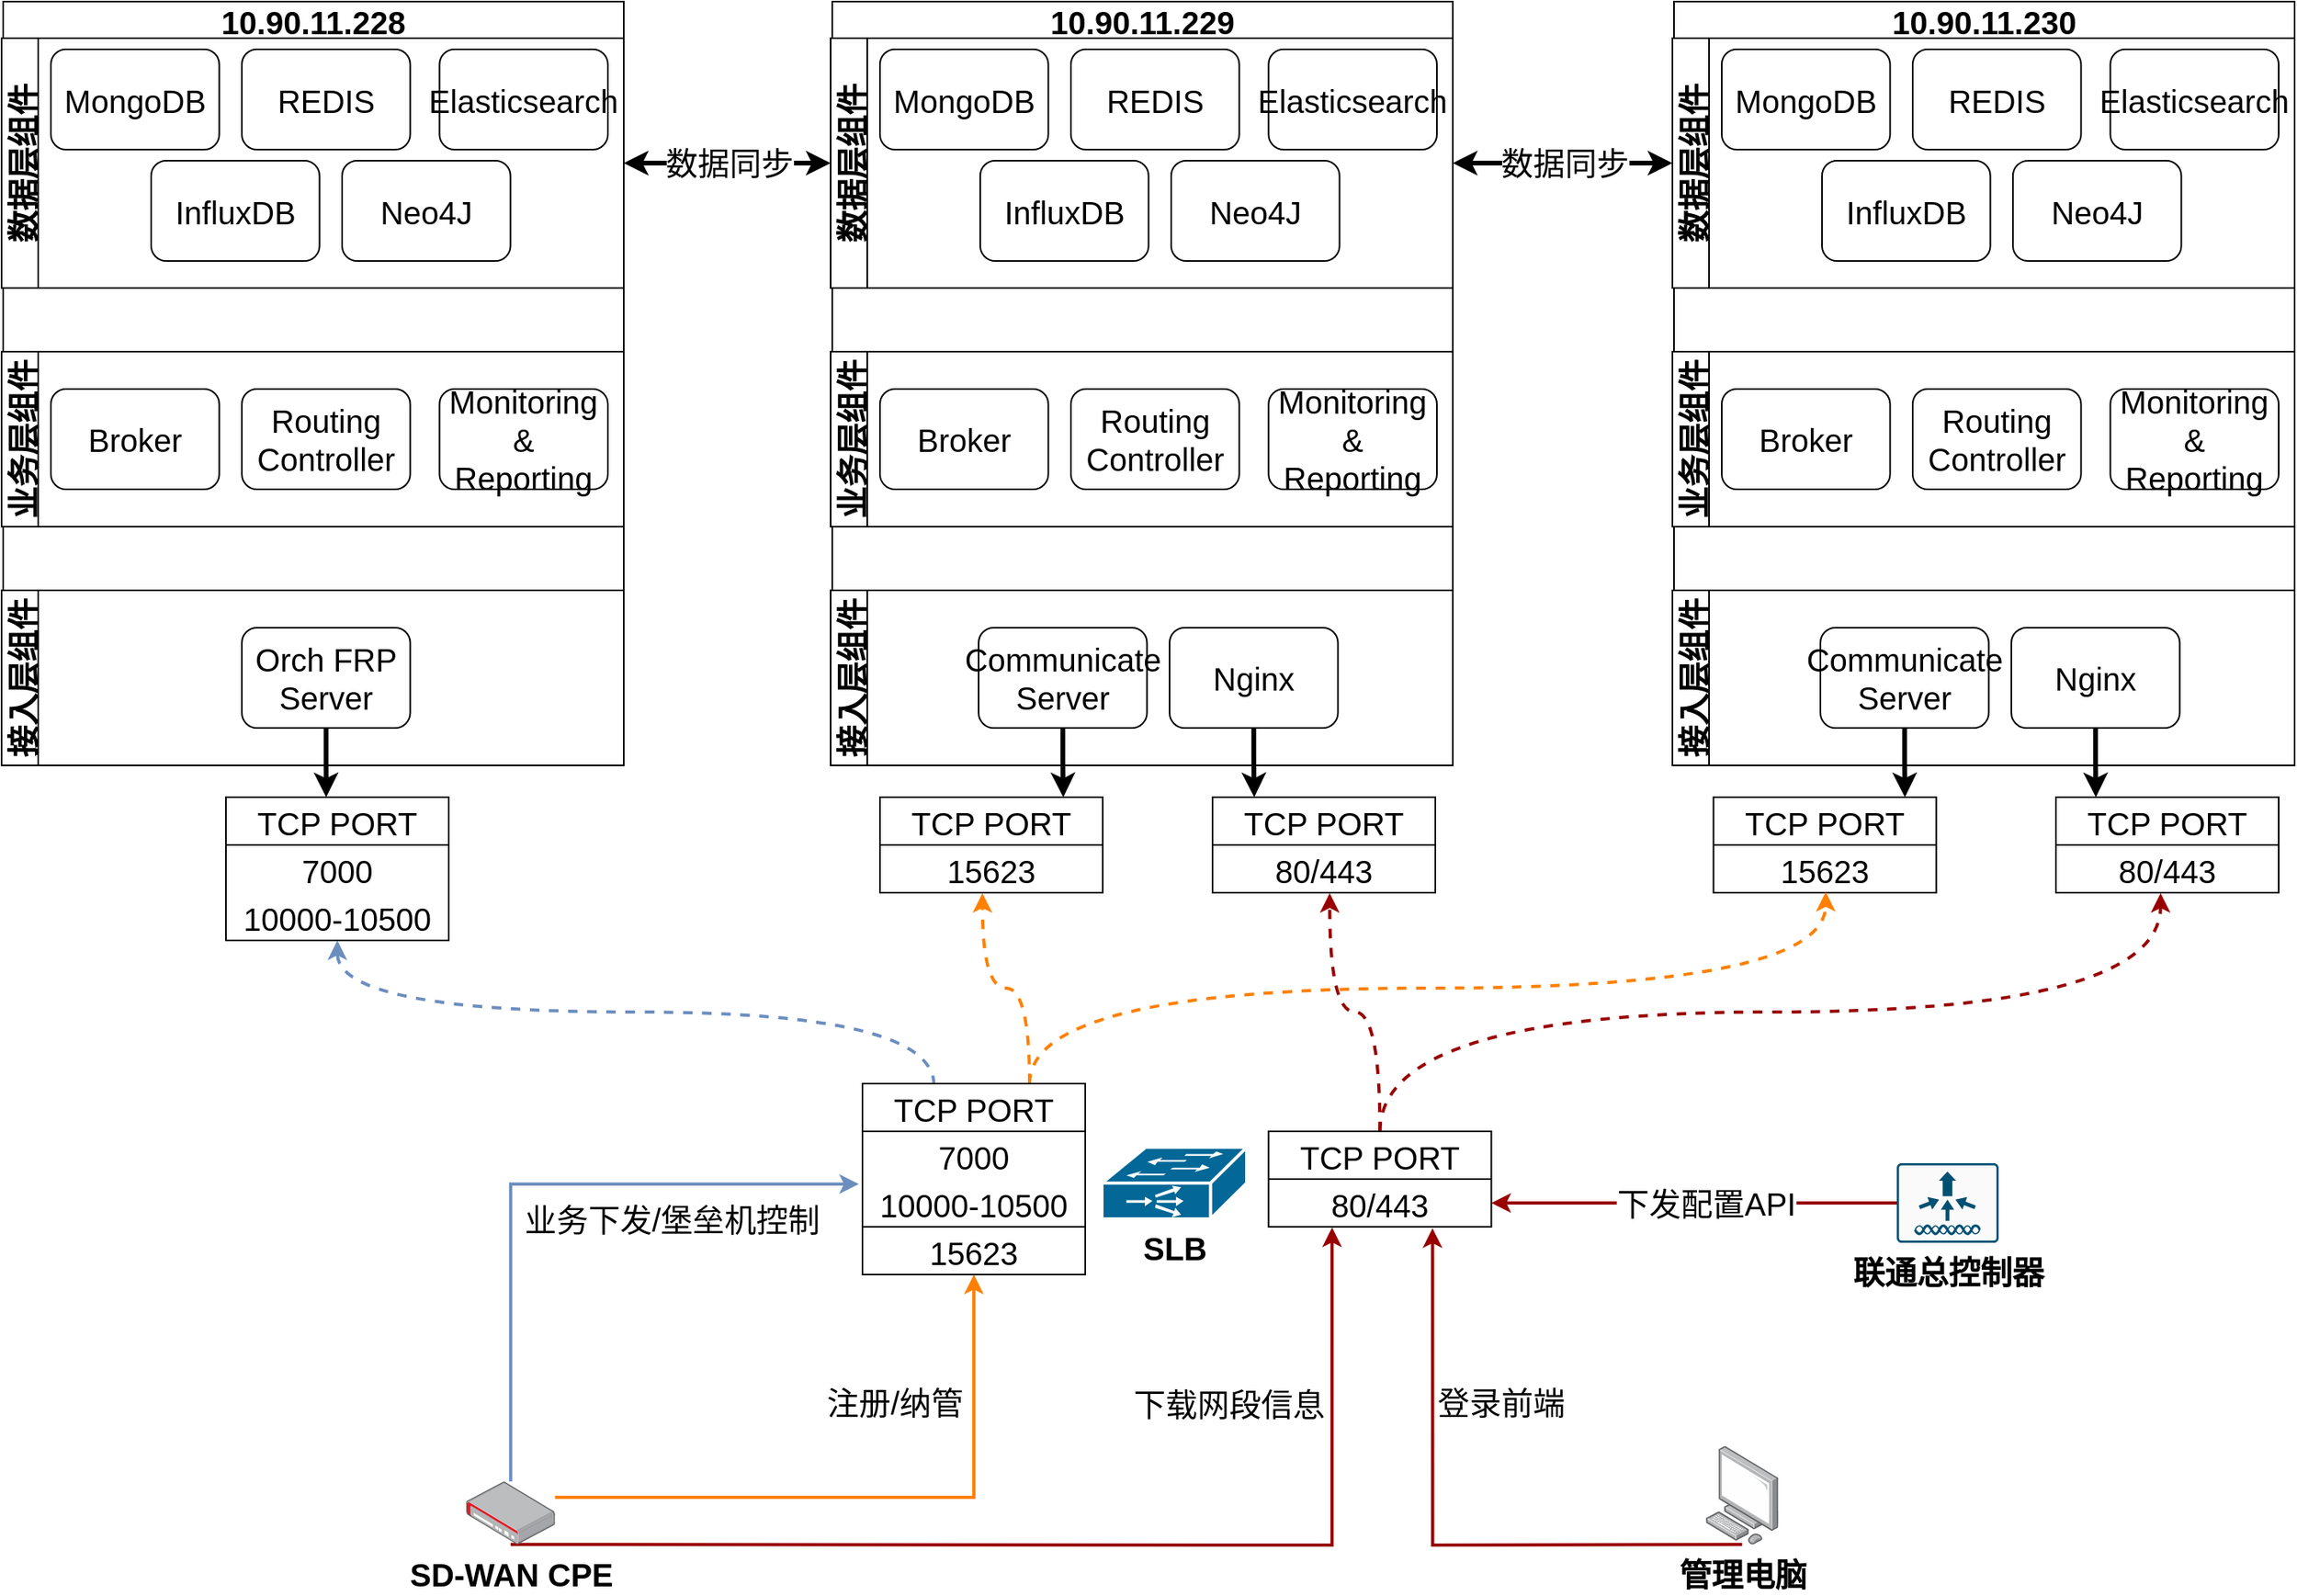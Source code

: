 <mxfile version="16.2.4" type="github" pages="2">
  <diagram id="iCxHkH0ye4skaw0CeFtn" name="Page-1">
    <mxGraphModel dx="2705" dy="1229" grid="1" gridSize="10" guides="1" tooltips="1" connect="1" arrows="1" fold="1" page="1" pageScale="1" pageWidth="827" pageHeight="1169" math="0" shadow="0">
      <root>
        <mxCell id="0" />
        <mxCell id="1" parent="0" />
        <mxCell id="NFXXbQDE4Z7tO0__Q5_t-3" value="10.90.11.229" style="swimlane;fontSize=20;align=center;" vertex="1" parent="1">
          <mxGeometry x="-239" y="270" width="390" height="480" as="geometry" />
        </mxCell>
        <mxCell id="NFXXbQDE4Z7tO0__Q5_t-4" value="数据层组件" style="swimlane;horizontal=0;fontSize=20;align=center;" vertex="1" parent="NFXXbQDE4Z7tO0__Q5_t-3">
          <mxGeometry x="-1" y="23" width="391" height="157" as="geometry" />
        </mxCell>
        <mxCell id="NFXXbQDE4Z7tO0__Q5_t-2" value="MongoDB" style="rounded=1;whiteSpace=wrap;html=1;fontSize=20;align=center;" vertex="1" parent="NFXXbQDE4Z7tO0__Q5_t-4">
          <mxGeometry x="31" y="7" width="105.791" height="63" as="geometry" />
        </mxCell>
        <mxCell id="NFXXbQDE4Z7tO0__Q5_t-9" value="REDIS" style="rounded=1;whiteSpace=wrap;html=1;fontSize=20;align=center;" vertex="1" parent="NFXXbQDE4Z7tO0__Q5_t-4">
          <mxGeometry x="150.999" y="7" width="105.791" height="63" as="geometry" />
        </mxCell>
        <mxCell id="NFXXbQDE4Z7tO0__Q5_t-11" value="Elasticsearch" style="rounded=1;whiteSpace=wrap;html=1;fontSize=20;align=center;" vertex="1" parent="NFXXbQDE4Z7tO0__Q5_t-4">
          <mxGeometry x="275.209" y="7" width="105.791" height="63" as="geometry" />
        </mxCell>
        <mxCell id="NFXXbQDE4Z7tO0__Q5_t-13" value="InfluxDB" style="rounded=1;whiteSpace=wrap;html=1;fontSize=20;align=center;" vertex="1" parent="NFXXbQDE4Z7tO0__Q5_t-4">
          <mxGeometry x="94" y="77" width="105.791" height="63" as="geometry" />
        </mxCell>
        <mxCell id="NFXXbQDE4Z7tO0__Q5_t-14" value="Neo4J" style="rounded=1;whiteSpace=wrap;html=1;fontSize=20;align=center;" vertex="1" parent="NFXXbQDE4Z7tO0__Q5_t-4">
          <mxGeometry x="213.999" y="77" width="105.791" height="63" as="geometry" />
        </mxCell>
        <mxCell id="NFXXbQDE4Z7tO0__Q5_t-15" value="业务层组件" style="swimlane;horizontal=0;fontSize=20;align=center;" vertex="1" parent="NFXXbQDE4Z7tO0__Q5_t-3">
          <mxGeometry x="-1" y="220" width="391" height="110" as="geometry" />
        </mxCell>
        <mxCell id="NFXXbQDE4Z7tO0__Q5_t-16" value="Broker" style="rounded=1;whiteSpace=wrap;html=1;fontSize=20;align=center;" vertex="1" parent="NFXXbQDE4Z7tO0__Q5_t-15">
          <mxGeometry x="31" y="23.5" width="105.791" height="63" as="geometry" />
        </mxCell>
        <mxCell id="NFXXbQDE4Z7tO0__Q5_t-17" value="Routing&lt;br style=&quot;font-size: 20px;&quot;&gt;Controller" style="rounded=1;whiteSpace=wrap;html=1;fontSize=20;align=center;" vertex="1" parent="NFXXbQDE4Z7tO0__Q5_t-15">
          <mxGeometry x="150.999" y="23.5" width="105.791" height="63" as="geometry" />
        </mxCell>
        <mxCell id="NFXXbQDE4Z7tO0__Q5_t-18" value="Monitoring &amp;amp;&lt;br style=&quot;font-size: 20px;&quot;&gt;Reporting" style="rounded=1;whiteSpace=wrap;html=1;fontSize=20;align=center;" vertex="1" parent="NFXXbQDE4Z7tO0__Q5_t-15">
          <mxGeometry x="275.209" y="23.5" width="105.791" height="63" as="geometry" />
        </mxCell>
        <mxCell id="NFXXbQDE4Z7tO0__Q5_t-21" value="接入层组件" style="swimlane;horizontal=0;fontSize=20;align=center;" vertex="1" parent="NFXXbQDE4Z7tO0__Q5_t-3">
          <mxGeometry x="-1" y="370" width="391" height="110" as="geometry" />
        </mxCell>
        <mxCell id="NFXXbQDE4Z7tO0__Q5_t-22" value="Communicate&lt;br style=&quot;font-size: 20px;&quot;&gt;Server" style="rounded=1;whiteSpace=wrap;html=1;fontSize=20;align=center;" vertex="1" parent="NFXXbQDE4Z7tO0__Q5_t-21">
          <mxGeometry x="93" y="23.5" width="105.791" height="63" as="geometry" />
        </mxCell>
        <mxCell id="NFXXbQDE4Z7tO0__Q5_t-23" value="Nginx" style="rounded=1;whiteSpace=wrap;html=1;fontSize=20;align=center;" vertex="1" parent="NFXXbQDE4Z7tO0__Q5_t-21">
          <mxGeometry x="212.999" y="23.5" width="105.791" height="63" as="geometry" />
        </mxCell>
        <mxCell id="NFXXbQDE4Z7tO0__Q5_t-25" value="10.90.11.228" style="swimlane;fontSize=20;align=center;" vertex="1" parent="1">
          <mxGeometry x="-760" y="270" width="390" height="480" as="geometry" />
        </mxCell>
        <mxCell id="NFXXbQDE4Z7tO0__Q5_t-26" value="数据层组件" style="swimlane;horizontal=0;fontSize=20;align=center;" vertex="1" parent="NFXXbQDE4Z7tO0__Q5_t-25">
          <mxGeometry x="-1" y="23" width="391" height="157" as="geometry" />
        </mxCell>
        <mxCell id="NFXXbQDE4Z7tO0__Q5_t-27" value="MongoDB" style="rounded=1;whiteSpace=wrap;html=1;fontSize=20;align=center;" vertex="1" parent="NFXXbQDE4Z7tO0__Q5_t-26">
          <mxGeometry x="31" y="7" width="105.791" height="63" as="geometry" />
        </mxCell>
        <mxCell id="NFXXbQDE4Z7tO0__Q5_t-28" value="REDIS" style="rounded=1;whiteSpace=wrap;html=1;fontSize=20;align=center;" vertex="1" parent="NFXXbQDE4Z7tO0__Q5_t-26">
          <mxGeometry x="150.999" y="7" width="105.791" height="63" as="geometry" />
        </mxCell>
        <mxCell id="NFXXbQDE4Z7tO0__Q5_t-29" value="Elasticsearch" style="rounded=1;whiteSpace=wrap;html=1;fontSize=20;align=center;" vertex="1" parent="NFXXbQDE4Z7tO0__Q5_t-26">
          <mxGeometry x="275.209" y="7" width="105.791" height="63" as="geometry" />
        </mxCell>
        <mxCell id="NFXXbQDE4Z7tO0__Q5_t-30" value="InfluxDB" style="rounded=1;whiteSpace=wrap;html=1;fontSize=20;align=center;" vertex="1" parent="NFXXbQDE4Z7tO0__Q5_t-26">
          <mxGeometry x="94" y="77" width="105.791" height="63" as="geometry" />
        </mxCell>
        <mxCell id="NFXXbQDE4Z7tO0__Q5_t-31" value="Neo4J" style="rounded=1;whiteSpace=wrap;html=1;fontSize=20;align=center;" vertex="1" parent="NFXXbQDE4Z7tO0__Q5_t-26">
          <mxGeometry x="213.999" y="77" width="105.791" height="63" as="geometry" />
        </mxCell>
        <mxCell id="NFXXbQDE4Z7tO0__Q5_t-32" value="业务层组件" style="swimlane;horizontal=0;fontSize=20;align=center;" vertex="1" parent="NFXXbQDE4Z7tO0__Q5_t-25">
          <mxGeometry x="-1" y="220" width="391" height="110" as="geometry" />
        </mxCell>
        <mxCell id="NFXXbQDE4Z7tO0__Q5_t-33" value="Broker" style="rounded=1;whiteSpace=wrap;html=1;fontSize=20;align=center;" vertex="1" parent="NFXXbQDE4Z7tO0__Q5_t-32">
          <mxGeometry x="31" y="23.5" width="105.791" height="63" as="geometry" />
        </mxCell>
        <mxCell id="NFXXbQDE4Z7tO0__Q5_t-34" value="Routing&lt;br style=&quot;font-size: 20px;&quot;&gt;Controller" style="rounded=1;whiteSpace=wrap;html=1;fontSize=20;align=center;" vertex="1" parent="NFXXbQDE4Z7tO0__Q5_t-32">
          <mxGeometry x="150.999" y="23.5" width="105.791" height="63" as="geometry" />
        </mxCell>
        <mxCell id="NFXXbQDE4Z7tO0__Q5_t-35" value="Monitoring &amp;amp;&lt;br style=&quot;font-size: 20px;&quot;&gt;Reporting" style="rounded=1;whiteSpace=wrap;html=1;fontSize=20;align=center;" vertex="1" parent="NFXXbQDE4Z7tO0__Q5_t-32">
          <mxGeometry x="275.209" y="23.5" width="105.791" height="63" as="geometry" />
        </mxCell>
        <mxCell id="NFXXbQDE4Z7tO0__Q5_t-36" value="接入层组件" style="swimlane;horizontal=0;fontSize=20;align=center;" vertex="1" parent="NFXXbQDE4Z7tO0__Q5_t-25">
          <mxGeometry x="-1" y="370" width="391" height="110" as="geometry" />
        </mxCell>
        <mxCell id="NFXXbQDE4Z7tO0__Q5_t-38" value="Orch FRP&lt;br style=&quot;font-size: 20px;&quot;&gt;Server" style="rounded=1;whiteSpace=wrap;html=1;fontSize=20;align=center;" vertex="1" parent="NFXXbQDE4Z7tO0__Q5_t-36">
          <mxGeometry x="150.999" y="23.5" width="105.791" height="63" as="geometry" />
        </mxCell>
        <mxCell id="NFXXbQDE4Z7tO0__Q5_t-56" value="10.90.11.230" style="swimlane;fontSize=20;align=center;" vertex="1" parent="1">
          <mxGeometry x="290" y="270" width="390" height="480" as="geometry" />
        </mxCell>
        <mxCell id="NFXXbQDE4Z7tO0__Q5_t-57" value="数据层组件" style="swimlane;horizontal=0;fontSize=20;align=center;" vertex="1" parent="NFXXbQDE4Z7tO0__Q5_t-56">
          <mxGeometry x="-1" y="23" width="391" height="157" as="geometry" />
        </mxCell>
        <mxCell id="NFXXbQDE4Z7tO0__Q5_t-58" value="MongoDB" style="rounded=1;whiteSpace=wrap;html=1;fontSize=20;align=center;" vertex="1" parent="NFXXbQDE4Z7tO0__Q5_t-57">
          <mxGeometry x="31" y="7" width="105.791" height="63" as="geometry" />
        </mxCell>
        <mxCell id="NFXXbQDE4Z7tO0__Q5_t-59" value="REDIS" style="rounded=1;whiteSpace=wrap;html=1;fontSize=20;align=center;" vertex="1" parent="NFXXbQDE4Z7tO0__Q5_t-57">
          <mxGeometry x="150.999" y="7" width="105.791" height="63" as="geometry" />
        </mxCell>
        <mxCell id="NFXXbQDE4Z7tO0__Q5_t-60" value="Elasticsearch" style="rounded=1;whiteSpace=wrap;html=1;fontSize=20;align=center;" vertex="1" parent="NFXXbQDE4Z7tO0__Q5_t-57">
          <mxGeometry x="275.209" y="7" width="105.791" height="63" as="geometry" />
        </mxCell>
        <mxCell id="NFXXbQDE4Z7tO0__Q5_t-61" value="InfluxDB" style="rounded=1;whiteSpace=wrap;html=1;fontSize=20;align=center;" vertex="1" parent="NFXXbQDE4Z7tO0__Q5_t-57">
          <mxGeometry x="94" y="77" width="105.791" height="63" as="geometry" />
        </mxCell>
        <mxCell id="NFXXbQDE4Z7tO0__Q5_t-62" value="Neo4J" style="rounded=1;whiteSpace=wrap;html=1;fontSize=20;align=center;" vertex="1" parent="NFXXbQDE4Z7tO0__Q5_t-57">
          <mxGeometry x="213.999" y="77" width="105.791" height="63" as="geometry" />
        </mxCell>
        <mxCell id="NFXXbQDE4Z7tO0__Q5_t-63" value="业务层组件" style="swimlane;horizontal=0;fontSize=20;align=center;" vertex="1" parent="NFXXbQDE4Z7tO0__Q5_t-56">
          <mxGeometry x="-1" y="220" width="391" height="110" as="geometry" />
        </mxCell>
        <mxCell id="NFXXbQDE4Z7tO0__Q5_t-64" value="Broker" style="rounded=1;whiteSpace=wrap;html=1;fontSize=20;align=center;" vertex="1" parent="NFXXbQDE4Z7tO0__Q5_t-63">
          <mxGeometry x="31" y="23.5" width="105.791" height="63" as="geometry" />
        </mxCell>
        <mxCell id="NFXXbQDE4Z7tO0__Q5_t-65" value="Routing&lt;br style=&quot;font-size: 20px;&quot;&gt;Controller" style="rounded=1;whiteSpace=wrap;html=1;fontSize=20;align=center;" vertex="1" parent="NFXXbQDE4Z7tO0__Q5_t-63">
          <mxGeometry x="150.999" y="23.5" width="105.791" height="63" as="geometry" />
        </mxCell>
        <mxCell id="NFXXbQDE4Z7tO0__Q5_t-66" value="Monitoring &amp;amp;&lt;br style=&quot;font-size: 20px;&quot;&gt;Reporting" style="rounded=1;whiteSpace=wrap;html=1;fontSize=20;align=center;" vertex="1" parent="NFXXbQDE4Z7tO0__Q5_t-63">
          <mxGeometry x="275.209" y="23.5" width="105.791" height="63" as="geometry" />
        </mxCell>
        <mxCell id="NFXXbQDE4Z7tO0__Q5_t-67" value="接入层组件" style="swimlane;horizontal=0;fontSize=20;align=center;" vertex="1" parent="NFXXbQDE4Z7tO0__Q5_t-56">
          <mxGeometry x="-1" y="370" width="391" height="110" as="geometry" />
        </mxCell>
        <mxCell id="NFXXbQDE4Z7tO0__Q5_t-68" value="Communicate&lt;br style=&quot;font-size: 20px;&quot;&gt;Server" style="rounded=1;whiteSpace=wrap;html=1;fontSize=20;align=center;" vertex="1" parent="NFXXbQDE4Z7tO0__Q5_t-67">
          <mxGeometry x="93" y="23.5" width="105.791" height="63" as="geometry" />
        </mxCell>
        <mxCell id="NFXXbQDE4Z7tO0__Q5_t-69" value="Nginx" style="rounded=1;whiteSpace=wrap;html=1;fontSize=20;align=center;" vertex="1" parent="NFXXbQDE4Z7tO0__Q5_t-67">
          <mxGeometry x="212.999" y="23.5" width="105.791" height="63" as="geometry" />
        </mxCell>
        <mxCell id="NFXXbQDE4Z7tO0__Q5_t-71" style="edgeStyle=orthogonalEdgeStyle;rounded=0;orthogonalLoop=1;jettySize=auto;html=1;exitX=1;exitY=0.5;exitDx=0;exitDy=0;entryX=0;entryY=0.5;entryDx=0;entryDy=0;startArrow=classic;startFill=1;endSize=6;strokeWidth=3;fontSize=20;align=center;" edge="1" parent="1" source="NFXXbQDE4Z7tO0__Q5_t-26" target="NFXXbQDE4Z7tO0__Q5_t-4">
          <mxGeometry relative="1" as="geometry" />
        </mxCell>
        <mxCell id="NFXXbQDE4Z7tO0__Q5_t-133" value="数据同步" style="edgeLabel;html=1;align=center;verticalAlign=middle;resizable=0;points=[];fontSize=20;fontColor=#000000;" vertex="1" connectable="0" parent="NFXXbQDE4Z7tO0__Q5_t-71">
          <mxGeometry x="-0.192" y="2" relative="1" as="geometry">
            <mxPoint x="13" y="1" as="offset" />
          </mxGeometry>
        </mxCell>
        <mxCell id="NFXXbQDE4Z7tO0__Q5_t-72" style="edgeStyle=orthogonalEdgeStyle;rounded=0;orthogonalLoop=1;jettySize=auto;html=1;exitX=1;exitY=0.5;exitDx=0;exitDy=0;entryX=0;entryY=0.5;entryDx=0;entryDy=0;startArrow=classic;startFill=1;endSize=6;strokeWidth=3;fontSize=20;align=center;" edge="1" parent="1" source="NFXXbQDE4Z7tO0__Q5_t-4" target="NFXXbQDE4Z7tO0__Q5_t-57">
          <mxGeometry relative="1" as="geometry" />
        </mxCell>
        <mxCell id="NFXXbQDE4Z7tO0__Q5_t-135" value="数据同步" style="edgeLabel;html=1;align=center;verticalAlign=middle;resizable=0;points=[];fontSize=20;fontColor=#000000;" vertex="1" connectable="0" parent="NFXXbQDE4Z7tO0__Q5_t-72">
          <mxGeometry x="-0.235" y="4" relative="1" as="geometry">
            <mxPoint x="17" y="3" as="offset" />
          </mxGeometry>
        </mxCell>
        <mxCell id="NFXXbQDE4Z7tO0__Q5_t-103" style="edgeStyle=orthogonalEdgeStyle;rounded=0;orthogonalLoop=1;jettySize=auto;html=1;entryX=-0.016;entryY=0.103;entryDx=0;entryDy=0;startArrow=none;startFill=0;endSize=6;strokeWidth=2;fontSize=20;entryPerimeter=0;strokeColor=#6c8ebf;fontColor=#007FFF;fillColor=#dae8fc;align=center;" edge="1" parent="1" source="NFXXbQDE4Z7tO0__Q5_t-73" target="NFXXbQDE4Z7tO0__Q5_t-113">
          <mxGeometry relative="1" as="geometry">
            <mxPoint x="-230" y="1012.5" as="targetPoint" />
            <Array as="points">
              <mxPoint x="-441" y="1013" />
            </Array>
          </mxGeometry>
        </mxCell>
        <mxCell id="5LWVU_e-HiOswjOOqyDa-5" value="业务下发/堡垒机控制" style="edgeLabel;html=1;align=center;verticalAlign=middle;resizable=0;points=[];fontSize=20;fontColor=#000000;" vertex="1" connectable="0" parent="NFXXbQDE4Z7tO0__Q5_t-103">
          <mxGeometry x="-0.394" y="3" relative="1" as="geometry">
            <mxPoint x="104" y="-42" as="offset" />
          </mxGeometry>
        </mxCell>
        <mxCell id="NFXXbQDE4Z7tO0__Q5_t-130" style="edgeStyle=orthogonalEdgeStyle;rounded=0;orthogonalLoop=1;jettySize=auto;html=1;entryX=0.5;entryY=1;entryDx=0;entryDy=0;entryPerimeter=0;fontSize=20;fontColor=default;startArrow=none;startFill=0;endSize=6;strokeWidth=2;strokeColor=#FF8000;align=center;" edge="1" parent="1" source="NFXXbQDE4Z7tO0__Q5_t-73" target="NFXXbQDE4Z7tO0__Q5_t-114">
          <mxGeometry relative="1" as="geometry">
            <Array as="points">
              <mxPoint x="-150" y="1210" />
            </Array>
          </mxGeometry>
        </mxCell>
        <mxCell id="5LWVU_e-HiOswjOOqyDa-4" value="注册/纳管" style="edgeLabel;html=1;align=center;verticalAlign=middle;resizable=0;points=[];fontSize=20;fontColor=#000000;" vertex="1" connectable="0" parent="NFXXbQDE4Z7tO0__Q5_t-130">
          <mxGeometry x="0.562" y="-3" relative="1" as="geometry">
            <mxPoint x="-53" y="-8" as="offset" />
          </mxGeometry>
        </mxCell>
        <mxCell id="NFXXbQDE4Z7tO0__Q5_t-132" style="edgeStyle=orthogonalEdgeStyle;rounded=0;orthogonalLoop=1;jettySize=auto;html=1;entryX=0.285;entryY=1.012;entryDx=0;entryDy=0;entryPerimeter=0;fontSize=20;fontColor=#007FFF;startArrow=none;startFill=0;endSize=6;strokeColor=#990000;strokeWidth=2;align=center;" edge="1" parent="1" source="NFXXbQDE4Z7tO0__Q5_t-73" target="NFXXbQDE4Z7tO0__Q5_t-120">
          <mxGeometry relative="1" as="geometry">
            <Array as="points">
              <mxPoint x="75" y="1240" />
            </Array>
          </mxGeometry>
        </mxCell>
        <mxCell id="5LWVU_e-HiOswjOOqyDa-3" value="下载网段信息" style="edgeLabel;html=1;align=center;verticalAlign=middle;resizable=0;points=[];fontSize=20;fontColor=#000000;" vertex="1" connectable="0" parent="NFXXbQDE4Z7tO0__Q5_t-132">
          <mxGeometry x="0.622" y="-2" relative="1" as="geometry">
            <mxPoint x="-67" y="-25" as="offset" />
          </mxGeometry>
        </mxCell>
        <mxCell id="NFXXbQDE4Z7tO0__Q5_t-73" value="&lt;b style=&quot;font-size: 20px;&quot;&gt;SD-WAN CPE&lt;/b&gt;" style="points=[];aspect=fixed;html=1;align=center;shadow=0;dashed=0;image;image=img/lib/allied_telesis/security/Router_VPN.svg;fontSize=20;" vertex="1" parent="1">
          <mxGeometry x="-469" y="1200" width="55.8" height="39.6" as="geometry" />
        </mxCell>
        <mxCell id="NFXXbQDE4Z7tO0__Q5_t-74" style="edgeStyle=orthogonalEdgeStyle;rounded=0;orthogonalLoop=1;jettySize=auto;html=1;exitX=0.5;exitY=1;exitDx=0;exitDy=0;startArrow=none;startFill=0;endSize=6;strokeWidth=3;fontSize=20;align=center;" edge="1" parent="1" source="NFXXbQDE4Z7tO0__Q5_t-38">
          <mxGeometry relative="1" as="geometry">
            <mxPoint x="-557" y="770" as="targetPoint" />
          </mxGeometry>
        </mxCell>
        <mxCell id="NFXXbQDE4Z7tO0__Q5_t-82" value="&lt;b style=&quot;font-size: 20px;&quot;&gt;SLB&lt;/b&gt;" style="shape=mxgraph.cisco.misc.ios_slb;html=1;pointerEvents=1;dashed=0;fillColor=#036897;strokeColor=#ffffff;strokeWidth=2;verticalLabelPosition=bottom;verticalAlign=top;align=center;outlineConnect=0;fontSize=20;" vertex="1" parent="1">
          <mxGeometry x="-69.5" y="990" width="91" height="45" as="geometry" />
        </mxCell>
        <mxCell id="NFXXbQDE4Z7tO0__Q5_t-122" style="edgeStyle=orthogonalEdgeStyle;rounded=0;orthogonalLoop=1;jettySize=auto;html=1;startArrow=none;startFill=0;endSize=6;strokeWidth=2;fontSize=20;strokeColor=#990000;curved=1;entryX=1;entryY=0.75;entryDx=0;entryDy=0;align=center;" edge="1" parent="1" source="NFXXbQDE4Z7tO0__Q5_t-85" target="NFXXbQDE4Z7tO0__Q5_t-119">
          <mxGeometry relative="1" as="geometry">
            <mxPoint x="180" y="1000" as="targetPoint" />
          </mxGeometry>
        </mxCell>
        <mxCell id="5LWVU_e-HiOswjOOqyDa-1" value="下发配置API" style="edgeLabel;html=1;align=center;verticalAlign=middle;resizable=0;points=[];fontSize=20;fontColor=#000000;" vertex="1" connectable="0" parent="NFXXbQDE4Z7tO0__Q5_t-122">
          <mxGeometry x="-0.153" y="3" relative="1" as="geometry">
            <mxPoint x="-12" y="-3" as="offset" />
          </mxGeometry>
        </mxCell>
        <mxCell id="NFXXbQDE4Z7tO0__Q5_t-85" value="&lt;b style=&quot;font-size: 20px;&quot;&gt;联通总控制器&lt;/b&gt;" style="sketch=0;points=[[0.015,0.015,0],[0.985,0.015,0],[0.985,0.985,0],[0.015,0.985,0],[0.25,0,0],[0.5,0,0],[0.75,0,0],[1,0.25,0],[1,0.5,0],[1,0.75,0],[0.75,1,0],[0.5,1,0],[0.25,1,0],[0,0.75,0],[0,0.5,0],[0,0.25,0]];verticalLabelPosition=bottom;html=1;verticalAlign=top;aspect=fixed;align=center;pointerEvents=1;shape=mxgraph.cisco19.rect;prIcon=wireless_lan_controller;fillColor=#FAFAFA;strokeColor=#005073;fontSize=20;" vertex="1" parent="1">
          <mxGeometry x="430" y="1000" width="64" height="50" as="geometry" />
        </mxCell>
        <mxCell id="NFXXbQDE4Z7tO0__Q5_t-88" value="TCP PORT" style="swimlane;fontStyle=0;childLayout=stackLayout;horizontal=1;startSize=30;horizontalStack=0;resizeParent=1;resizeParentMax=0;resizeLast=0;collapsible=1;marginBottom=0;fontSize=20;align=center;" vertex="1" parent="1">
          <mxGeometry x="-620" y="770" width="140" height="90" as="geometry" />
        </mxCell>
        <mxCell id="NFXXbQDE4Z7tO0__Q5_t-89" value="7000" style="text;strokeColor=none;fillColor=none;align=center;verticalAlign=middle;spacingLeft=4;spacingRight=4;overflow=hidden;points=[[0,0.5],[1,0.5]];portConstraint=eastwest;rotatable=0;fontSize=20;" vertex="1" parent="NFXXbQDE4Z7tO0__Q5_t-88">
          <mxGeometry y="30" width="140" height="30" as="geometry" />
        </mxCell>
        <mxCell id="NFXXbQDE4Z7tO0__Q5_t-90" value="10000-10500" style="text;strokeColor=none;fillColor=none;align=center;verticalAlign=middle;spacingLeft=4;spacingRight=4;overflow=hidden;points=[[0,0.5],[1,0.5]];portConstraint=eastwest;rotatable=0;fontSize=20;" vertex="1" parent="NFXXbQDE4Z7tO0__Q5_t-88">
          <mxGeometry y="60" width="140" height="30" as="geometry" />
        </mxCell>
        <mxCell id="NFXXbQDE4Z7tO0__Q5_t-92" value="TCP PORT" style="swimlane;fontStyle=0;childLayout=stackLayout;horizontal=1;startSize=30;horizontalStack=0;resizeParent=1;resizeParentMax=0;resizeLast=0;collapsible=1;marginBottom=0;fontSize=20;align=center;" vertex="1" parent="1">
          <mxGeometry x="-209" y="770" width="140" height="60" as="geometry" />
        </mxCell>
        <mxCell id="NFXXbQDE4Z7tO0__Q5_t-93" value="15623" style="text;strokeColor=none;fillColor=none;align=center;verticalAlign=middle;spacingLeft=4;spacingRight=4;overflow=hidden;points=[[0,0.5],[1,0.5]];portConstraint=eastwest;rotatable=0;fontSize=20;" vertex="1" parent="NFXXbQDE4Z7tO0__Q5_t-92">
          <mxGeometry y="30" width="140" height="30" as="geometry" />
        </mxCell>
        <mxCell id="NFXXbQDE4Z7tO0__Q5_t-95" value="TCP PORT" style="swimlane;fontStyle=0;childLayout=stackLayout;horizontal=1;startSize=30;horizontalStack=0;resizeParent=1;resizeParentMax=0;resizeLast=0;collapsible=1;marginBottom=0;fontSize=20;align=center;" vertex="1" parent="1">
          <mxGeometry y="770" width="140" height="60" as="geometry" />
        </mxCell>
        <mxCell id="NFXXbQDE4Z7tO0__Q5_t-96" value="80/443" style="text;strokeColor=none;fillColor=none;align=center;verticalAlign=middle;spacingLeft=4;spacingRight=4;overflow=hidden;points=[[0,0.5],[1,0.5]];portConstraint=eastwest;rotatable=0;fontSize=20;" vertex="1" parent="NFXXbQDE4Z7tO0__Q5_t-95">
          <mxGeometry y="30" width="140" height="30" as="geometry" />
        </mxCell>
        <mxCell id="NFXXbQDE4Z7tO0__Q5_t-98" value="TCP PORT" style="swimlane;fontStyle=0;childLayout=stackLayout;horizontal=1;startSize=30;horizontalStack=0;resizeParent=1;resizeParentMax=0;resizeLast=0;collapsible=1;marginBottom=0;fontSize=20;align=center;" vertex="1" parent="1">
          <mxGeometry x="314.8" y="770" width="140" height="60" as="geometry" />
        </mxCell>
        <mxCell id="NFXXbQDE4Z7tO0__Q5_t-99" value="15623" style="text;strokeColor=none;fillColor=none;align=center;verticalAlign=middle;spacingLeft=4;spacingRight=4;overflow=hidden;points=[[0,0.5],[1,0.5]];portConstraint=eastwest;rotatable=0;fontSize=20;" vertex="1" parent="NFXXbQDE4Z7tO0__Q5_t-98">
          <mxGeometry y="30" width="140" height="30" as="geometry" />
        </mxCell>
        <mxCell id="NFXXbQDE4Z7tO0__Q5_t-100" value="TCP PORT" style="swimlane;fontStyle=0;childLayout=stackLayout;horizontal=1;startSize=30;horizontalStack=0;resizeParent=1;resizeParentMax=0;resizeLast=0;collapsible=1;marginBottom=0;fontSize=20;align=center;" vertex="1" parent="1">
          <mxGeometry x="530" y="770" width="140" height="60" as="geometry" />
        </mxCell>
        <mxCell id="NFXXbQDE4Z7tO0__Q5_t-101" value="80/443" style="text;strokeColor=none;fillColor=none;align=center;verticalAlign=middle;spacingLeft=4;spacingRight=4;overflow=hidden;points=[[0,0.5],[1,0.5]];portConstraint=eastwest;rotatable=0;fontSize=20;" vertex="1" parent="NFXXbQDE4Z7tO0__Q5_t-100">
          <mxGeometry y="30" width="140" height="30" as="geometry" />
        </mxCell>
        <mxCell id="NFXXbQDE4Z7tO0__Q5_t-123" style="edgeStyle=orthogonalEdgeStyle;rounded=0;orthogonalLoop=1;jettySize=auto;html=1;startArrow=none;startFill=0;endSize=6;strokeWidth=2;fontSize=20;strokeColor=#990000;entryX=0.736;entryY=1.031;entryDx=0;entryDy=0;entryPerimeter=0;align=center;" edge="1" parent="1" source="NFXXbQDE4Z7tO0__Q5_t-105" target="NFXXbQDE4Z7tO0__Q5_t-120">
          <mxGeometry relative="1" as="geometry">
            <mxPoint x="180" y="1025" as="targetPoint" />
            <Array as="points">
              <mxPoint x="138" y="1240" />
            </Array>
          </mxGeometry>
        </mxCell>
        <mxCell id="5LWVU_e-HiOswjOOqyDa-2" value="登录前端" style="edgeLabel;html=1;align=center;verticalAlign=middle;resizable=0;points=[];fontSize=20;fontColor=#000000;" vertex="1" connectable="0" parent="NFXXbQDE4Z7tO0__Q5_t-123">
          <mxGeometry x="0.315" y="-4" relative="1" as="geometry">
            <mxPoint x="38" y="-26" as="offset" />
          </mxGeometry>
        </mxCell>
        <mxCell id="NFXXbQDE4Z7tO0__Q5_t-105" value="&lt;b style=&quot;font-size: 20px;&quot;&gt;管理电脑&lt;/b&gt;" style="points=[];aspect=fixed;html=1;align=center;shadow=0;dashed=0;image;image=img/lib/allied_telesis/computer_and_terminals/Personal_Computer.svg;fontSize=20;" vertex="1" parent="1">
          <mxGeometry x="310" y="1177.8" width="45.6" height="61.8" as="geometry" />
        </mxCell>
        <mxCell id="NFXXbQDE4Z7tO0__Q5_t-127" style="edgeStyle=orthogonalEdgeStyle;curved=1;rounded=0;orthogonalLoop=1;jettySize=auto;html=1;entryX=0.46;entryY=1.01;entryDx=0;entryDy=0;entryPerimeter=0;dashed=1;startArrow=none;startFill=0;endSize=6;strokeWidth=2;fontSize=20;strokeColor=#FF8000;exitX=0.75;exitY=0;exitDx=0;exitDy=0;align=center;" edge="1" parent="1" source="NFXXbQDE4Z7tO0__Q5_t-111" target="NFXXbQDE4Z7tO0__Q5_t-93">
          <mxGeometry relative="1" as="geometry" />
        </mxCell>
        <mxCell id="NFXXbQDE4Z7tO0__Q5_t-128" style="edgeStyle=orthogonalEdgeStyle;curved=1;rounded=0;orthogonalLoop=1;jettySize=auto;html=1;entryX=0.504;entryY=0.985;entryDx=0;entryDy=0;entryPerimeter=0;dashed=1;startArrow=none;startFill=0;endSize=6;strokeWidth=2;fontSize=20;strokeColor=#FF8000;exitX=0.75;exitY=0;exitDx=0;exitDy=0;align=center;" edge="1" parent="1" source="NFXXbQDE4Z7tO0__Q5_t-111" target="NFXXbQDE4Z7tO0__Q5_t-99">
          <mxGeometry relative="1" as="geometry" />
        </mxCell>
        <mxCell id="NFXXbQDE4Z7tO0__Q5_t-129" style="edgeStyle=orthogonalEdgeStyle;curved=1;rounded=0;orthogonalLoop=1;jettySize=auto;html=1;entryX=0.5;entryY=1;entryDx=0;entryDy=0;dashed=1;startArrow=none;startFill=0;endSize=6;strokeWidth=2;fontSize=20;fontColor=#007FFF;fillColor=#dae8fc;strokeColor=#6c8ebf;exitX=0.321;exitY=0.007;exitDx=0;exitDy=0;exitPerimeter=0;align=center;" edge="1" parent="1" source="NFXXbQDE4Z7tO0__Q5_t-111" target="NFXXbQDE4Z7tO0__Q5_t-88">
          <mxGeometry relative="1" as="geometry" />
        </mxCell>
        <mxCell id="NFXXbQDE4Z7tO0__Q5_t-111" value="TCP PORT" style="swimlane;fontStyle=0;childLayout=stackLayout;horizontal=1;startSize=30;horizontalStack=0;resizeParent=1;resizeParentMax=0;resizeLast=0;collapsible=1;marginBottom=0;fontSize=20;align=center;" vertex="1" parent="1">
          <mxGeometry x="-220" y="950" width="140" height="120" as="geometry" />
        </mxCell>
        <mxCell id="NFXXbQDE4Z7tO0__Q5_t-112" value="7000" style="text;strokeColor=none;fillColor=none;align=center;verticalAlign=middle;spacingLeft=4;spacingRight=4;overflow=hidden;points=[[0,0.5],[1,0.5]];portConstraint=eastwest;rotatable=0;fontSize=20;" vertex="1" parent="NFXXbQDE4Z7tO0__Q5_t-111">
          <mxGeometry y="30" width="140" height="30" as="geometry" />
        </mxCell>
        <mxCell id="NFXXbQDE4Z7tO0__Q5_t-113" value="10000-10500" style="text;strokeColor=none;fillColor=none;align=center;verticalAlign=middle;spacingLeft=4;spacingRight=4;overflow=hidden;points=[[0,0.5],[1,0.5]];portConstraint=eastwest;rotatable=0;fontSize=20;" vertex="1" parent="NFXXbQDE4Z7tO0__Q5_t-111">
          <mxGeometry y="60" width="140" height="30" as="geometry" />
        </mxCell>
        <mxCell id="NFXXbQDE4Z7tO0__Q5_t-114" value="15623" style="text;strokeColor=default;fillColor=none;align=center;verticalAlign=middle;spacingLeft=4;spacingRight=4;overflow=hidden;points=[[0,0.5],[1,0.5]];portConstraint=eastwest;rotatable=0;fontSize=20;" vertex="1" parent="NFXXbQDE4Z7tO0__Q5_t-111">
          <mxGeometry y="90" width="140" height="30" as="geometry" />
        </mxCell>
        <mxCell id="NFXXbQDE4Z7tO0__Q5_t-124" style="edgeStyle=orthogonalEdgeStyle;rounded=0;orthogonalLoop=1;jettySize=auto;html=1;entryX=0.526;entryY=1.01;entryDx=0;entryDy=0;entryPerimeter=0;startArrow=none;startFill=0;endSize=6;strokeWidth=2;curved=1;dashed=1;fontSize=20;strokeColor=#990000;align=center;" edge="1" parent="1" source="NFXXbQDE4Z7tO0__Q5_t-119" target="NFXXbQDE4Z7tO0__Q5_t-96">
          <mxGeometry relative="1" as="geometry" />
        </mxCell>
        <mxCell id="NFXXbQDE4Z7tO0__Q5_t-126" style="edgeStyle=orthogonalEdgeStyle;curved=1;rounded=0;orthogonalLoop=1;jettySize=auto;html=1;entryX=0.47;entryY=1.01;entryDx=0;entryDy=0;entryPerimeter=0;dashed=1;startArrow=none;startFill=0;endSize=6;strokeWidth=2;fontSize=20;strokeColor=#990000;align=center;" edge="1" parent="1" source="NFXXbQDE4Z7tO0__Q5_t-119" target="NFXXbQDE4Z7tO0__Q5_t-101">
          <mxGeometry relative="1" as="geometry" />
        </mxCell>
        <mxCell id="NFXXbQDE4Z7tO0__Q5_t-119" value="TCP PORT" style="swimlane;fontStyle=0;childLayout=stackLayout;horizontal=1;startSize=30;horizontalStack=0;resizeParent=1;resizeParentMax=0;resizeLast=0;collapsible=1;marginBottom=0;fontSize=20;align=center;" vertex="1" parent="1">
          <mxGeometry x="35.21" y="980" width="140" height="60" as="geometry" />
        </mxCell>
        <mxCell id="NFXXbQDE4Z7tO0__Q5_t-120" value="80/443" style="text;strokeColor=none;fillColor=none;align=center;verticalAlign=middle;spacingLeft=4;spacingRight=4;overflow=hidden;points=[[0,0.5],[1,0.5]];portConstraint=eastwest;rotatable=0;fontSize=20;" vertex="1" parent="NFXXbQDE4Z7tO0__Q5_t-119">
          <mxGeometry y="30" width="140" height="30" as="geometry" />
        </mxCell>
        <mxCell id="NFXXbQDE4Z7tO0__Q5_t-136" value="" style="group;align=center;fontSize=20;" vertex="1" connectable="0" parent="1">
          <mxGeometry x="-93.78" y="770" width="648.89" height="20" as="geometry" />
        </mxCell>
        <mxCell id="NFXXbQDE4Z7tO0__Q5_t-76" style="edgeStyle=orthogonalEdgeStyle;rounded=0;orthogonalLoop=1;jettySize=auto;html=1;exitX=0.5;exitY=1;exitDx=0;exitDy=0;startArrow=none;startFill=0;endSize=6;strokeWidth=3;fontSize=20;align=center;" edge="1" parent="NFXXbQDE4Z7tO0__Q5_t-136" source="NFXXbQDE4Z7tO0__Q5_t-22">
          <mxGeometry relative="1" as="geometry">
            <mxPoint as="targetPoint" />
          </mxGeometry>
        </mxCell>
        <mxCell id="NFXXbQDE4Z7tO0__Q5_t-77" style="edgeStyle=orthogonalEdgeStyle;rounded=0;orthogonalLoop=1;jettySize=auto;html=1;exitX=0.5;exitY=1;exitDx=0;exitDy=0;startArrow=none;startFill=0;endSize=6;strokeWidth=3;fontSize=20;align=center;" edge="1" parent="NFXXbQDE4Z7tO0__Q5_t-136" source="NFXXbQDE4Z7tO0__Q5_t-23">
          <mxGeometry relative="1" as="geometry">
            <mxPoint x="120.0" as="targetPoint" />
          </mxGeometry>
        </mxCell>
        <mxCell id="NFXXbQDE4Z7tO0__Q5_t-80" style="edgeStyle=orthogonalEdgeStyle;rounded=0;orthogonalLoop=1;jettySize=auto;html=1;exitX=0.5;exitY=1;exitDx=0;exitDy=0;startArrow=none;startFill=0;endSize=6;strokeWidth=3;fontSize=20;align=center;" edge="1" parent="NFXXbQDE4Z7tO0__Q5_t-136" source="NFXXbQDE4Z7tO0__Q5_t-68">
          <mxGeometry relative="1" as="geometry">
            <mxPoint x="528.89" as="targetPoint" />
          </mxGeometry>
        </mxCell>
        <mxCell id="NFXXbQDE4Z7tO0__Q5_t-81" style="edgeStyle=orthogonalEdgeStyle;rounded=0;orthogonalLoop=1;jettySize=auto;html=1;exitX=0.5;exitY=1;exitDx=0;exitDy=0;startArrow=none;startFill=0;endSize=6;strokeWidth=3;fontSize=20;align=center;" edge="1" parent="NFXXbQDE4Z7tO0__Q5_t-136" source="NFXXbQDE4Z7tO0__Q5_t-69">
          <mxGeometry relative="1" as="geometry">
            <mxPoint x="648.89" as="targetPoint" />
          </mxGeometry>
        </mxCell>
      </root>
    </mxGraphModel>
  </diagram>
  <diagram name="Copy of Page-1" id="nLv-VZMv_DoczJahGOMI">
    <mxGraphModel dx="2329" dy="983" grid="1" gridSize="10" guides="1" tooltips="1" connect="1" arrows="1" fold="1" page="1" pageScale="1" pageWidth="827" pageHeight="1169" math="0" shadow="0">
      <root>
        <mxCell id="-IdzMazdB2LaAprG_5rP-0" />
        <mxCell id="-IdzMazdB2LaAprG_5rP-1" parent="-IdzMazdB2LaAprG_5rP-0" />
        <mxCell id="-IdzMazdB2LaAprG_5rP-2" value="10.90.11.229" style="swimlane;fontSize=20;align=center;" vertex="1" parent="-IdzMazdB2LaAprG_5rP-1">
          <mxGeometry x="-239" y="270" width="390" height="480" as="geometry" />
        </mxCell>
        <mxCell id="-IdzMazdB2LaAprG_5rP-3" value="数据层组件" style="swimlane;horizontal=0;fontSize=20;align=center;" vertex="1" parent="-IdzMazdB2LaAprG_5rP-2">
          <mxGeometry x="-1" y="23" width="391" height="157" as="geometry" />
        </mxCell>
        <mxCell id="-IdzMazdB2LaAprG_5rP-4" value="MongoDB" style="rounded=1;whiteSpace=wrap;html=1;fontSize=20;align=center;" vertex="1" parent="-IdzMazdB2LaAprG_5rP-3">
          <mxGeometry x="31" y="7" width="105.791" height="63" as="geometry" />
        </mxCell>
        <mxCell id="-IdzMazdB2LaAprG_5rP-5" value="REDIS" style="rounded=1;whiteSpace=wrap;html=1;fontSize=20;align=center;" vertex="1" parent="-IdzMazdB2LaAprG_5rP-3">
          <mxGeometry x="150.999" y="7" width="105.791" height="63" as="geometry" />
        </mxCell>
        <mxCell id="-IdzMazdB2LaAprG_5rP-6" value="Elasticsearch" style="rounded=1;whiteSpace=wrap;html=1;fontSize=20;align=center;" vertex="1" parent="-IdzMazdB2LaAprG_5rP-3">
          <mxGeometry x="275.209" y="7" width="105.791" height="63" as="geometry" />
        </mxCell>
        <mxCell id="-IdzMazdB2LaAprG_5rP-7" value="InfluxDB" style="rounded=1;whiteSpace=wrap;html=1;fontSize=20;align=center;" vertex="1" parent="-IdzMazdB2LaAprG_5rP-3">
          <mxGeometry x="94" y="77" width="105.791" height="63" as="geometry" />
        </mxCell>
        <mxCell id="-IdzMazdB2LaAprG_5rP-8" value="Neo4J" style="rounded=1;whiteSpace=wrap;html=1;fontSize=20;align=center;" vertex="1" parent="-IdzMazdB2LaAprG_5rP-3">
          <mxGeometry x="213.999" y="77" width="105.791" height="63" as="geometry" />
        </mxCell>
        <mxCell id="-IdzMazdB2LaAprG_5rP-9" value="业务层组件" style="swimlane;horizontal=0;fontSize=20;align=center;" vertex="1" parent="-IdzMazdB2LaAprG_5rP-2">
          <mxGeometry x="-1" y="220" width="391" height="110" as="geometry" />
        </mxCell>
        <mxCell id="-IdzMazdB2LaAprG_5rP-10" value="Broker" style="rounded=1;whiteSpace=wrap;html=1;fontSize=20;align=center;" vertex="1" parent="-IdzMazdB2LaAprG_5rP-9">
          <mxGeometry x="31" y="23.5" width="105.791" height="63" as="geometry" />
        </mxCell>
        <mxCell id="-IdzMazdB2LaAprG_5rP-11" value="Routing&lt;br style=&quot;font-size: 20px;&quot;&gt;Controller" style="rounded=1;whiteSpace=wrap;html=1;fontSize=20;align=center;" vertex="1" parent="-IdzMazdB2LaAprG_5rP-9">
          <mxGeometry x="150.999" y="23.5" width="105.791" height="63" as="geometry" />
        </mxCell>
        <mxCell id="-IdzMazdB2LaAprG_5rP-12" value="Monitoring &amp;amp;&lt;br style=&quot;font-size: 20px;&quot;&gt;Reporting" style="rounded=1;whiteSpace=wrap;html=1;fontSize=20;align=center;" vertex="1" parent="-IdzMazdB2LaAprG_5rP-9">
          <mxGeometry x="275.209" y="23.5" width="105.791" height="63" as="geometry" />
        </mxCell>
        <mxCell id="-IdzMazdB2LaAprG_5rP-13" value="接入层组件" style="swimlane;horizontal=0;fontSize=20;align=center;" vertex="1" parent="-IdzMazdB2LaAprG_5rP-2">
          <mxGeometry x="-1" y="370" width="391" height="110" as="geometry" />
        </mxCell>
        <mxCell id="-IdzMazdB2LaAprG_5rP-14" value="Communicate&lt;br style=&quot;font-size: 20px;&quot;&gt;Server" style="rounded=1;whiteSpace=wrap;html=1;fontSize=20;align=center;" vertex="1" parent="-IdzMazdB2LaAprG_5rP-13">
          <mxGeometry x="93" y="23.5" width="105.791" height="63" as="geometry" />
        </mxCell>
        <mxCell id="-IdzMazdB2LaAprG_5rP-15" value="Nginx" style="rounded=1;whiteSpace=wrap;html=1;fontSize=20;align=center;" vertex="1" parent="-IdzMazdB2LaAprG_5rP-13">
          <mxGeometry x="212.999" y="23.5" width="105.791" height="63" as="geometry" />
        </mxCell>
        <mxCell id="-IdzMazdB2LaAprG_5rP-16" value="10.90.11.228" style="swimlane;fontSize=20;align=center;" vertex="1" parent="-IdzMazdB2LaAprG_5rP-1">
          <mxGeometry x="-760" y="270" width="390" height="480" as="geometry" />
        </mxCell>
        <mxCell id="-IdzMazdB2LaAprG_5rP-17" value="数据层组件" style="swimlane;horizontal=0;fontSize=20;align=center;" vertex="1" parent="-IdzMazdB2LaAprG_5rP-16">
          <mxGeometry x="-1" y="23" width="391" height="157" as="geometry" />
        </mxCell>
        <mxCell id="-IdzMazdB2LaAprG_5rP-18" value="MongoDB" style="rounded=1;whiteSpace=wrap;html=1;fontSize=20;align=center;" vertex="1" parent="-IdzMazdB2LaAprG_5rP-17">
          <mxGeometry x="31" y="7" width="105.791" height="63" as="geometry" />
        </mxCell>
        <mxCell id="-IdzMazdB2LaAprG_5rP-19" value="REDIS" style="rounded=1;whiteSpace=wrap;html=1;fontSize=20;align=center;" vertex="1" parent="-IdzMazdB2LaAprG_5rP-17">
          <mxGeometry x="150.999" y="7" width="105.791" height="63" as="geometry" />
        </mxCell>
        <mxCell id="-IdzMazdB2LaAprG_5rP-20" value="Elasticsearch" style="rounded=1;whiteSpace=wrap;html=1;fontSize=20;align=center;" vertex="1" parent="-IdzMazdB2LaAprG_5rP-17">
          <mxGeometry x="275.209" y="7" width="105.791" height="63" as="geometry" />
        </mxCell>
        <mxCell id="-IdzMazdB2LaAprG_5rP-21" value="InfluxDB" style="rounded=1;whiteSpace=wrap;html=1;fontSize=20;align=center;" vertex="1" parent="-IdzMazdB2LaAprG_5rP-17">
          <mxGeometry x="94" y="77" width="105.791" height="63" as="geometry" />
        </mxCell>
        <mxCell id="-IdzMazdB2LaAprG_5rP-22" value="Neo4J" style="rounded=1;whiteSpace=wrap;html=1;fontSize=20;align=center;" vertex="1" parent="-IdzMazdB2LaAprG_5rP-17">
          <mxGeometry x="213.999" y="77" width="105.791" height="63" as="geometry" />
        </mxCell>
        <mxCell id="-IdzMazdB2LaAprG_5rP-23" value="业务层组件" style="swimlane;horizontal=0;fontSize=20;align=center;" vertex="1" parent="-IdzMazdB2LaAprG_5rP-16">
          <mxGeometry x="-1" y="220" width="391" height="110" as="geometry" />
        </mxCell>
        <mxCell id="-IdzMazdB2LaAprG_5rP-24" value="Broker" style="rounded=1;whiteSpace=wrap;html=1;fontSize=20;align=center;" vertex="1" parent="-IdzMazdB2LaAprG_5rP-23">
          <mxGeometry x="31" y="23.5" width="105.791" height="63" as="geometry" />
        </mxCell>
        <mxCell id="-IdzMazdB2LaAprG_5rP-25" value="Routing&lt;br style=&quot;font-size: 20px;&quot;&gt;Controller" style="rounded=1;whiteSpace=wrap;html=1;fontSize=20;align=center;" vertex="1" parent="-IdzMazdB2LaAprG_5rP-23">
          <mxGeometry x="150.999" y="23.5" width="105.791" height="63" as="geometry" />
        </mxCell>
        <mxCell id="-IdzMazdB2LaAprG_5rP-26" value="Monitoring &amp;amp;&lt;br style=&quot;font-size: 20px;&quot;&gt;Reporting" style="rounded=1;whiteSpace=wrap;html=1;fontSize=20;align=center;" vertex="1" parent="-IdzMazdB2LaAprG_5rP-23">
          <mxGeometry x="275.209" y="23.5" width="105.791" height="63" as="geometry" />
        </mxCell>
        <mxCell id="-IdzMazdB2LaAprG_5rP-27" value="接入层组件" style="swimlane;horizontal=0;fontSize=20;align=center;" vertex="1" parent="-IdzMazdB2LaAprG_5rP-16">
          <mxGeometry x="-1" y="370" width="391" height="110" as="geometry" />
        </mxCell>
        <mxCell id="-IdzMazdB2LaAprG_5rP-28" value="Orch FRP&lt;br style=&quot;font-size: 20px;&quot;&gt;Server" style="rounded=1;whiteSpace=wrap;html=1;fontSize=20;align=center;" vertex="1" parent="-IdzMazdB2LaAprG_5rP-27">
          <mxGeometry x="150.999" y="23.5" width="105.791" height="63" as="geometry" />
        </mxCell>
        <mxCell id="-IdzMazdB2LaAprG_5rP-29" value="10.90.11.230" style="swimlane;fontSize=20;align=center;" vertex="1" parent="-IdzMazdB2LaAprG_5rP-1">
          <mxGeometry x="290" y="270" width="390" height="480" as="geometry" />
        </mxCell>
        <mxCell id="-IdzMazdB2LaAprG_5rP-30" value="数据层组件" style="swimlane;horizontal=0;fontSize=20;align=center;" vertex="1" parent="-IdzMazdB2LaAprG_5rP-29">
          <mxGeometry x="-1" y="23" width="391" height="157" as="geometry" />
        </mxCell>
        <mxCell id="-IdzMazdB2LaAprG_5rP-31" value="MongoDB" style="rounded=1;whiteSpace=wrap;html=1;fontSize=20;align=center;" vertex="1" parent="-IdzMazdB2LaAprG_5rP-30">
          <mxGeometry x="31" y="7" width="105.791" height="63" as="geometry" />
        </mxCell>
        <mxCell id="-IdzMazdB2LaAprG_5rP-32" value="REDIS" style="rounded=1;whiteSpace=wrap;html=1;fontSize=20;align=center;" vertex="1" parent="-IdzMazdB2LaAprG_5rP-30">
          <mxGeometry x="150.999" y="7" width="105.791" height="63" as="geometry" />
        </mxCell>
        <mxCell id="-IdzMazdB2LaAprG_5rP-33" value="Elasticsearch" style="rounded=1;whiteSpace=wrap;html=1;fontSize=20;align=center;" vertex="1" parent="-IdzMazdB2LaAprG_5rP-30">
          <mxGeometry x="275.209" y="7" width="105.791" height="63" as="geometry" />
        </mxCell>
        <mxCell id="-IdzMazdB2LaAprG_5rP-34" value="InfluxDB" style="rounded=1;whiteSpace=wrap;html=1;fontSize=20;align=center;" vertex="1" parent="-IdzMazdB2LaAprG_5rP-30">
          <mxGeometry x="94" y="77" width="105.791" height="63" as="geometry" />
        </mxCell>
        <mxCell id="-IdzMazdB2LaAprG_5rP-35" value="Neo4J" style="rounded=1;whiteSpace=wrap;html=1;fontSize=20;align=center;" vertex="1" parent="-IdzMazdB2LaAprG_5rP-30">
          <mxGeometry x="213.999" y="77" width="105.791" height="63" as="geometry" />
        </mxCell>
        <mxCell id="-IdzMazdB2LaAprG_5rP-36" value="业务层组件" style="swimlane;horizontal=0;fontSize=20;align=center;" vertex="1" parent="-IdzMazdB2LaAprG_5rP-29">
          <mxGeometry x="-1" y="220" width="391" height="110" as="geometry" />
        </mxCell>
        <mxCell id="-IdzMazdB2LaAprG_5rP-37" value="Broker" style="rounded=1;whiteSpace=wrap;html=1;fontSize=20;align=center;" vertex="1" parent="-IdzMazdB2LaAprG_5rP-36">
          <mxGeometry x="31" y="23.5" width="105.791" height="63" as="geometry" />
        </mxCell>
        <mxCell id="-IdzMazdB2LaAprG_5rP-38" value="Routing&lt;br style=&quot;font-size: 20px;&quot;&gt;Controller" style="rounded=1;whiteSpace=wrap;html=1;fontSize=20;align=center;" vertex="1" parent="-IdzMazdB2LaAprG_5rP-36">
          <mxGeometry x="150.999" y="23.5" width="105.791" height="63" as="geometry" />
        </mxCell>
        <mxCell id="-IdzMazdB2LaAprG_5rP-39" value="Monitoring &amp;amp;&lt;br style=&quot;font-size: 20px;&quot;&gt;Reporting" style="rounded=1;whiteSpace=wrap;html=1;fontSize=20;align=center;" vertex="1" parent="-IdzMazdB2LaAprG_5rP-36">
          <mxGeometry x="275.209" y="23.5" width="105.791" height="63" as="geometry" />
        </mxCell>
        <mxCell id="-IdzMazdB2LaAprG_5rP-40" value="接入层组件" style="swimlane;horizontal=0;fontSize=20;align=center;" vertex="1" parent="-IdzMazdB2LaAprG_5rP-29">
          <mxGeometry x="-1" y="370" width="391" height="110" as="geometry" />
        </mxCell>
        <mxCell id="-IdzMazdB2LaAprG_5rP-41" value="Communicate&lt;br style=&quot;font-size: 20px;&quot;&gt;Server" style="rounded=1;whiteSpace=wrap;html=1;fontSize=20;align=center;" vertex="1" parent="-IdzMazdB2LaAprG_5rP-40">
          <mxGeometry x="93" y="23.5" width="105.791" height="63" as="geometry" />
        </mxCell>
        <mxCell id="-IdzMazdB2LaAprG_5rP-42" value="Nginx" style="rounded=1;whiteSpace=wrap;html=1;fontSize=20;align=center;" vertex="1" parent="-IdzMazdB2LaAprG_5rP-40">
          <mxGeometry x="212.999" y="23.5" width="105.791" height="63" as="geometry" />
        </mxCell>
        <mxCell id="-IdzMazdB2LaAprG_5rP-43" style="edgeStyle=orthogonalEdgeStyle;rounded=0;orthogonalLoop=1;jettySize=auto;html=1;exitX=1;exitY=0.5;exitDx=0;exitDy=0;entryX=0;entryY=0.5;entryDx=0;entryDy=0;startArrow=classic;startFill=1;endSize=6;strokeWidth=3;fontSize=20;align=center;" edge="1" parent="-IdzMazdB2LaAprG_5rP-1" source="-IdzMazdB2LaAprG_5rP-17" target="-IdzMazdB2LaAprG_5rP-3">
          <mxGeometry relative="1" as="geometry" />
        </mxCell>
        <mxCell id="-IdzMazdB2LaAprG_5rP-44" value="数据同步" style="edgeLabel;html=1;align=center;verticalAlign=middle;resizable=0;points=[];fontSize=20;fontColor=#000000;" vertex="1" connectable="0" parent="-IdzMazdB2LaAprG_5rP-43">
          <mxGeometry x="-0.192" y="2" relative="1" as="geometry">
            <mxPoint x="13" y="1" as="offset" />
          </mxGeometry>
        </mxCell>
        <mxCell id="-IdzMazdB2LaAprG_5rP-45" style="edgeStyle=orthogonalEdgeStyle;rounded=0;orthogonalLoop=1;jettySize=auto;html=1;exitX=1;exitY=0.5;exitDx=0;exitDy=0;entryX=0;entryY=0.5;entryDx=0;entryDy=0;startArrow=classic;startFill=1;endSize=6;strokeWidth=3;fontSize=20;align=center;" edge="1" parent="-IdzMazdB2LaAprG_5rP-1" source="-IdzMazdB2LaAprG_5rP-3" target="-IdzMazdB2LaAprG_5rP-30">
          <mxGeometry relative="1" as="geometry" />
        </mxCell>
        <mxCell id="-IdzMazdB2LaAprG_5rP-46" value="数据同步" style="edgeLabel;html=1;align=center;verticalAlign=middle;resizable=0;points=[];fontSize=20;fontColor=#000000;" vertex="1" connectable="0" parent="-IdzMazdB2LaAprG_5rP-45">
          <mxGeometry x="-0.235" y="4" relative="1" as="geometry">
            <mxPoint x="17" y="3" as="offset" />
          </mxGeometry>
        </mxCell>
        <mxCell id="-IdzMazdB2LaAprG_5rP-51" style="edgeStyle=orthogonalEdgeStyle;rounded=0;orthogonalLoop=1;jettySize=auto;html=1;exitX=0.5;exitY=1;exitDx=0;exitDy=0;startArrow=none;startFill=0;endSize=6;strokeWidth=3;fontSize=20;align=center;" edge="1" parent="-IdzMazdB2LaAprG_5rP-1" source="-IdzMazdB2LaAprG_5rP-28">
          <mxGeometry relative="1" as="geometry">
            <mxPoint x="-557" y="770" as="targetPoint" />
          </mxGeometry>
        </mxCell>
        <mxCell id="-IdzMazdB2LaAprG_5rP-58" value="TCP PORT" style="swimlane;fontStyle=0;childLayout=stackLayout;horizontal=1;startSize=30;horizontalStack=0;resizeParent=1;resizeParentMax=0;resizeLast=0;collapsible=1;marginBottom=0;fontSize=20;align=center;" vertex="1" parent="-IdzMazdB2LaAprG_5rP-1">
          <mxGeometry x="-209" y="770" width="140" height="60" as="geometry" />
        </mxCell>
        <mxCell id="-IdzMazdB2LaAprG_5rP-59" value="15623" style="text;strokeColor=none;fillColor=none;align=center;verticalAlign=middle;spacingLeft=4;spacingRight=4;overflow=hidden;points=[[0,0.5],[1,0.5]];portConstraint=eastwest;rotatable=0;fontSize=20;" vertex="1" parent="-IdzMazdB2LaAprG_5rP-58">
          <mxGeometry y="30" width="140" height="30" as="geometry" />
        </mxCell>
        <mxCell id="-IdzMazdB2LaAprG_5rP-60" value="TCP PORT" style="swimlane;fontStyle=0;childLayout=stackLayout;horizontal=1;startSize=30;horizontalStack=0;resizeParent=1;resizeParentMax=0;resizeLast=0;collapsible=1;marginBottom=0;fontSize=20;align=center;" vertex="1" parent="-IdzMazdB2LaAprG_5rP-1">
          <mxGeometry y="770" width="140" height="60" as="geometry" />
        </mxCell>
        <mxCell id="-IdzMazdB2LaAprG_5rP-61" value="80/443" style="text;strokeColor=none;fillColor=none;align=center;verticalAlign=middle;spacingLeft=4;spacingRight=4;overflow=hidden;points=[[0,0.5],[1,0.5]];portConstraint=eastwest;rotatable=0;fontSize=20;" vertex="1" parent="-IdzMazdB2LaAprG_5rP-60">
          <mxGeometry y="30" width="140" height="30" as="geometry" />
        </mxCell>
        <mxCell id="-IdzMazdB2LaAprG_5rP-62" value="TCP PORT" style="swimlane;fontStyle=0;childLayout=stackLayout;horizontal=1;startSize=30;horizontalStack=0;resizeParent=1;resizeParentMax=0;resizeLast=0;collapsible=1;marginBottom=0;fontSize=20;align=center;" vertex="1" parent="-IdzMazdB2LaAprG_5rP-1">
          <mxGeometry x="314.8" y="770" width="140" height="60" as="geometry" />
        </mxCell>
        <mxCell id="-IdzMazdB2LaAprG_5rP-63" value="15623" style="text;strokeColor=none;fillColor=none;align=center;verticalAlign=middle;spacingLeft=4;spacingRight=4;overflow=hidden;points=[[0,0.5],[1,0.5]];portConstraint=eastwest;rotatable=0;fontSize=20;" vertex="1" parent="-IdzMazdB2LaAprG_5rP-62">
          <mxGeometry y="30" width="140" height="30" as="geometry" />
        </mxCell>
        <mxCell id="-IdzMazdB2LaAprG_5rP-64" value="TCP PORT" style="swimlane;fontStyle=0;childLayout=stackLayout;horizontal=1;startSize=30;horizontalStack=0;resizeParent=1;resizeParentMax=0;resizeLast=0;collapsible=1;marginBottom=0;fontSize=20;align=center;" vertex="1" parent="-IdzMazdB2LaAprG_5rP-1">
          <mxGeometry x="530" y="770" width="140" height="60" as="geometry" />
        </mxCell>
        <mxCell id="-IdzMazdB2LaAprG_5rP-65" value="80/443" style="text;strokeColor=none;fillColor=none;align=center;verticalAlign=middle;spacingLeft=4;spacingRight=4;overflow=hidden;points=[[0,0.5],[1,0.5]];portConstraint=eastwest;rotatable=0;fontSize=20;" vertex="1" parent="-IdzMazdB2LaAprG_5rP-64">
          <mxGeometry y="30" width="140" height="30" as="geometry" />
        </mxCell>
        <mxCell id="-IdzMazdB2LaAprG_5rP-79" value="" style="group;align=center;fontSize=20;" vertex="1" connectable="0" parent="-IdzMazdB2LaAprG_5rP-1">
          <mxGeometry x="-93.78" y="770" width="648.89" height="20" as="geometry" />
        </mxCell>
        <mxCell id="-IdzMazdB2LaAprG_5rP-80" style="edgeStyle=orthogonalEdgeStyle;rounded=0;orthogonalLoop=1;jettySize=auto;html=1;exitX=0.5;exitY=1;exitDx=0;exitDy=0;startArrow=none;startFill=0;endSize=6;strokeWidth=3;fontSize=20;align=center;" edge="1" parent="-IdzMazdB2LaAprG_5rP-79" source="-IdzMazdB2LaAprG_5rP-14">
          <mxGeometry relative="1" as="geometry">
            <mxPoint as="targetPoint" />
          </mxGeometry>
        </mxCell>
        <mxCell id="-IdzMazdB2LaAprG_5rP-81" style="edgeStyle=orthogonalEdgeStyle;rounded=0;orthogonalLoop=1;jettySize=auto;html=1;exitX=0.5;exitY=1;exitDx=0;exitDy=0;startArrow=none;startFill=0;endSize=6;strokeWidth=3;fontSize=20;align=center;" edge="1" parent="-IdzMazdB2LaAprG_5rP-79" source="-IdzMazdB2LaAprG_5rP-15">
          <mxGeometry relative="1" as="geometry">
            <mxPoint x="120.0" as="targetPoint" />
          </mxGeometry>
        </mxCell>
        <mxCell id="-IdzMazdB2LaAprG_5rP-82" style="edgeStyle=orthogonalEdgeStyle;rounded=0;orthogonalLoop=1;jettySize=auto;html=1;exitX=0.5;exitY=1;exitDx=0;exitDy=0;startArrow=none;startFill=0;endSize=6;strokeWidth=3;fontSize=20;align=center;" edge="1" parent="-IdzMazdB2LaAprG_5rP-79" source="-IdzMazdB2LaAprG_5rP-41">
          <mxGeometry relative="1" as="geometry">
            <mxPoint x="528.89" as="targetPoint" />
          </mxGeometry>
        </mxCell>
        <mxCell id="-IdzMazdB2LaAprG_5rP-83" style="edgeStyle=orthogonalEdgeStyle;rounded=0;orthogonalLoop=1;jettySize=auto;html=1;exitX=0.5;exitY=1;exitDx=0;exitDy=0;startArrow=none;startFill=0;endSize=6;strokeWidth=3;fontSize=20;align=center;" edge="1" parent="-IdzMazdB2LaAprG_5rP-79" source="-IdzMazdB2LaAprG_5rP-42">
          <mxGeometry relative="1" as="geometry">
            <mxPoint x="648.89" as="targetPoint" />
          </mxGeometry>
        </mxCell>
        <mxCell id="_khWbR6wHQWGH2KRRhFa-0" value="TCP PORT" style="swimlane;fontStyle=0;childLayout=stackLayout;horizontal=1;startSize=30;horizontalStack=0;resizeParent=1;resizeParentMax=0;resizeLast=0;collapsible=1;marginBottom=0;fontSize=20;align=center;" vertex="1" parent="-IdzMazdB2LaAprG_5rP-1">
          <mxGeometry x="-620" y="770" width="140" height="90" as="geometry" />
        </mxCell>
        <mxCell id="_khWbR6wHQWGH2KRRhFa-1" value="7000" style="text;strokeColor=none;fillColor=none;align=center;verticalAlign=middle;spacingLeft=4;spacingRight=4;overflow=hidden;points=[[0,0.5],[1,0.5]];portConstraint=eastwest;rotatable=0;fontSize=20;" vertex="1" parent="_khWbR6wHQWGH2KRRhFa-0">
          <mxGeometry y="30" width="140" height="30" as="geometry" />
        </mxCell>
        <mxCell id="_khWbR6wHQWGH2KRRhFa-2" value="10000-10500" style="text;strokeColor=none;fillColor=none;align=center;verticalAlign=middle;spacingLeft=4;spacingRight=4;overflow=hidden;points=[[0,0.5],[1,0.5]];portConstraint=eastwest;rotatable=0;fontSize=20;" vertex="1" parent="_khWbR6wHQWGH2KRRhFa-0">
          <mxGeometry y="60" width="140" height="30" as="geometry" />
        </mxCell>
      </root>
    </mxGraphModel>
  </diagram>
</mxfile>
